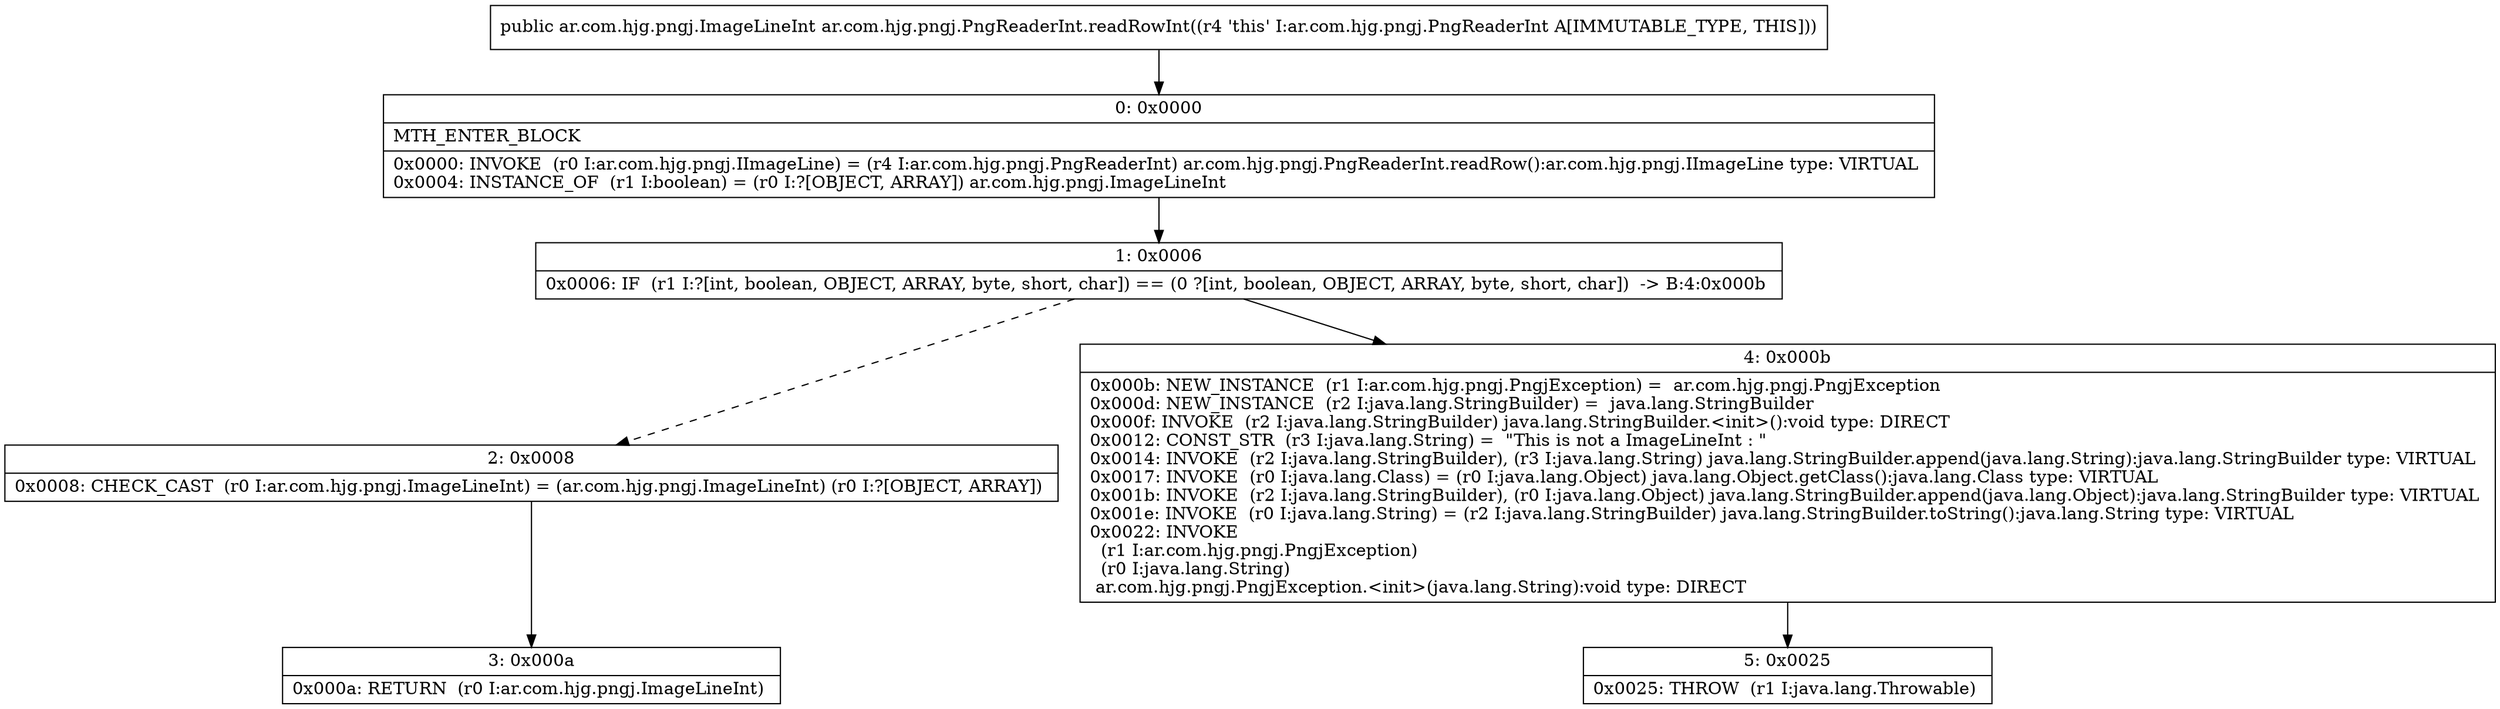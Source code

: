 digraph "CFG forar.com.hjg.pngj.PngReaderInt.readRowInt()Lar\/com\/hjg\/pngj\/ImageLineInt;" {
Node_0 [shape=record,label="{0\:\ 0x0000|MTH_ENTER_BLOCK\l|0x0000: INVOKE  (r0 I:ar.com.hjg.pngj.IImageLine) = (r4 I:ar.com.hjg.pngj.PngReaderInt) ar.com.hjg.pngj.PngReaderInt.readRow():ar.com.hjg.pngj.IImageLine type: VIRTUAL \l0x0004: INSTANCE_OF  (r1 I:boolean) = (r0 I:?[OBJECT, ARRAY]) ar.com.hjg.pngj.ImageLineInt \l}"];
Node_1 [shape=record,label="{1\:\ 0x0006|0x0006: IF  (r1 I:?[int, boolean, OBJECT, ARRAY, byte, short, char]) == (0 ?[int, boolean, OBJECT, ARRAY, byte, short, char])  \-\> B:4:0x000b \l}"];
Node_2 [shape=record,label="{2\:\ 0x0008|0x0008: CHECK_CAST  (r0 I:ar.com.hjg.pngj.ImageLineInt) = (ar.com.hjg.pngj.ImageLineInt) (r0 I:?[OBJECT, ARRAY]) \l}"];
Node_3 [shape=record,label="{3\:\ 0x000a|0x000a: RETURN  (r0 I:ar.com.hjg.pngj.ImageLineInt) \l}"];
Node_4 [shape=record,label="{4\:\ 0x000b|0x000b: NEW_INSTANCE  (r1 I:ar.com.hjg.pngj.PngjException) =  ar.com.hjg.pngj.PngjException \l0x000d: NEW_INSTANCE  (r2 I:java.lang.StringBuilder) =  java.lang.StringBuilder \l0x000f: INVOKE  (r2 I:java.lang.StringBuilder) java.lang.StringBuilder.\<init\>():void type: DIRECT \l0x0012: CONST_STR  (r3 I:java.lang.String) =  \"This is not a ImageLineInt : \" \l0x0014: INVOKE  (r2 I:java.lang.StringBuilder), (r3 I:java.lang.String) java.lang.StringBuilder.append(java.lang.String):java.lang.StringBuilder type: VIRTUAL \l0x0017: INVOKE  (r0 I:java.lang.Class) = (r0 I:java.lang.Object) java.lang.Object.getClass():java.lang.Class type: VIRTUAL \l0x001b: INVOKE  (r2 I:java.lang.StringBuilder), (r0 I:java.lang.Object) java.lang.StringBuilder.append(java.lang.Object):java.lang.StringBuilder type: VIRTUAL \l0x001e: INVOKE  (r0 I:java.lang.String) = (r2 I:java.lang.StringBuilder) java.lang.StringBuilder.toString():java.lang.String type: VIRTUAL \l0x0022: INVOKE  \l  (r1 I:ar.com.hjg.pngj.PngjException)\l  (r0 I:java.lang.String)\l ar.com.hjg.pngj.PngjException.\<init\>(java.lang.String):void type: DIRECT \l}"];
Node_5 [shape=record,label="{5\:\ 0x0025|0x0025: THROW  (r1 I:java.lang.Throwable) \l}"];
MethodNode[shape=record,label="{public ar.com.hjg.pngj.ImageLineInt ar.com.hjg.pngj.PngReaderInt.readRowInt((r4 'this' I:ar.com.hjg.pngj.PngReaderInt A[IMMUTABLE_TYPE, THIS])) }"];
MethodNode -> Node_0;
Node_0 -> Node_1;
Node_1 -> Node_2[style=dashed];
Node_1 -> Node_4;
Node_2 -> Node_3;
Node_4 -> Node_5;
}

